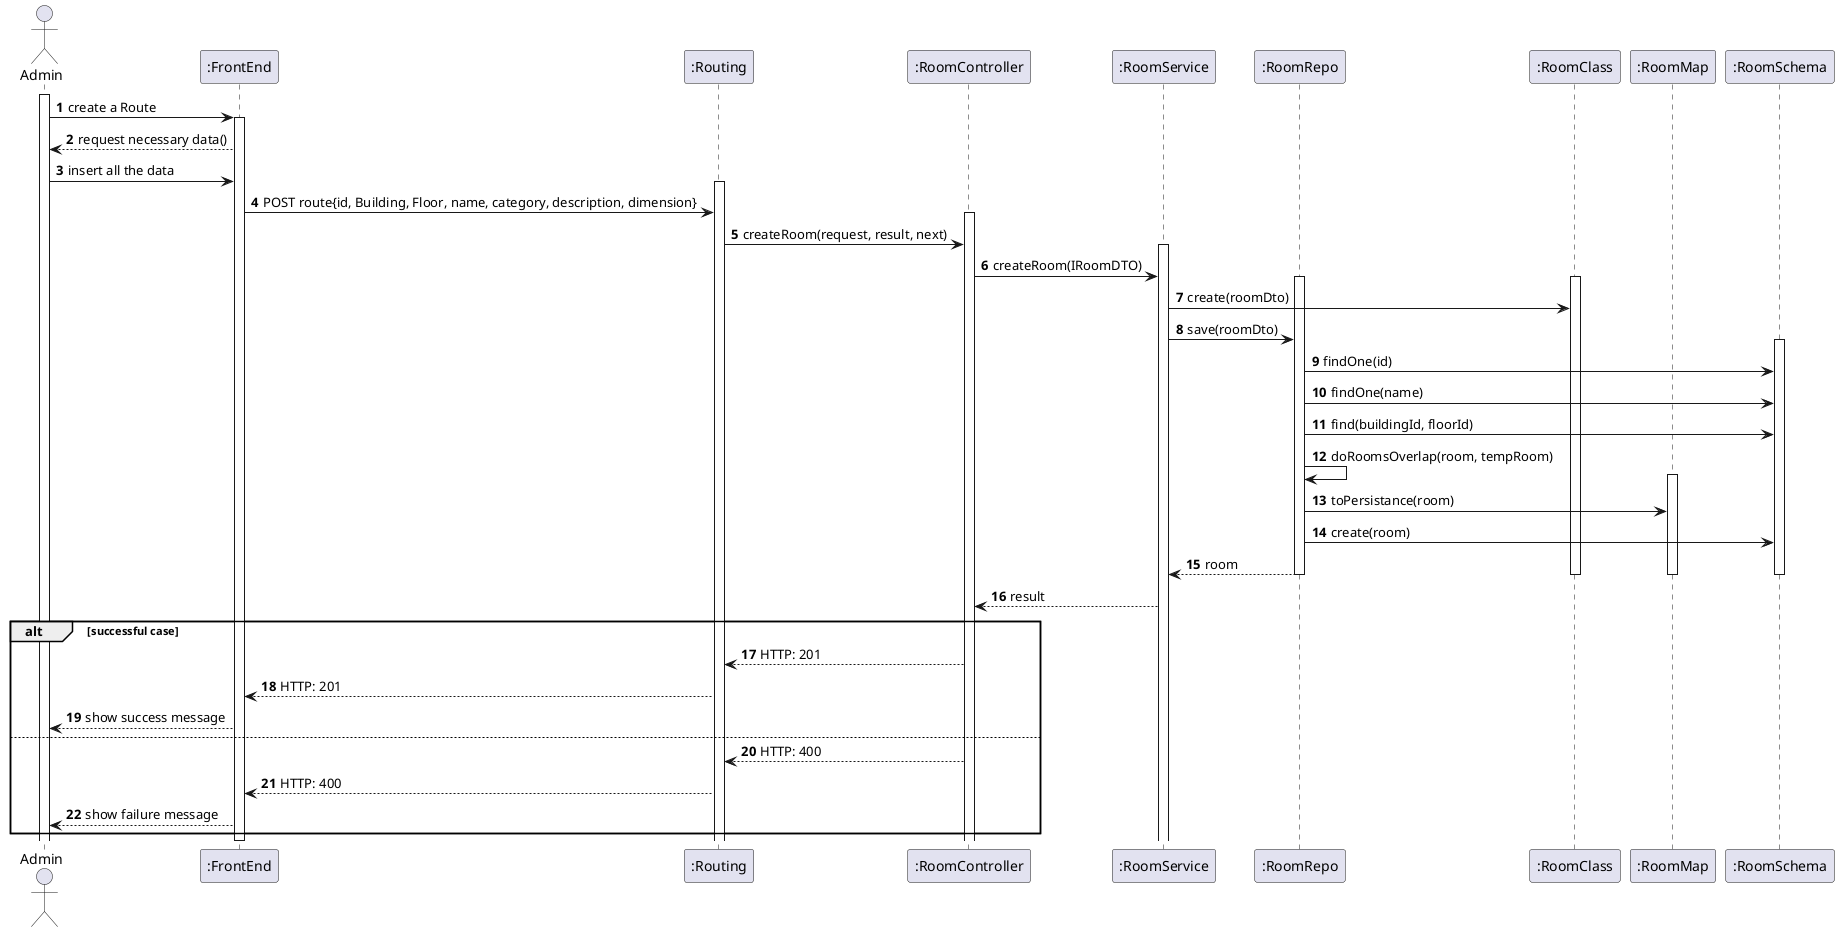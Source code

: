 @startuml
autonumber
'hide footbox
actor "Admin" as admin

participant ":FrontEnd" as sys
participant ":Routing" as route
participant ":RoomController" as ctrl
participant ":RoomService" as srvc
participant ":RoomRepo" as repo
participant ":RoomClass" as room
participant ":RoomMap" as roomMap
participant ":RoomSchema" as roomSchema

activate admin

admin -> sys: create a Route
activate sys

sys --> admin: request necessary data()
admin -> sys : insert all the data
activate route
sys -> route: POST route{id, Building, Floor, name, category, description, dimension}
activate ctrl
route -> ctrl: createRoom(request, result, next)
activate srvc
ctrl -> srvc: createRoom(IRoomDTO)
activate repo
activate room
srvc -> room: create(roomDto)
srvc -> repo: save(roomDto)
activate roomSchema
repo -> roomSchema: findOne(id)
repo -> roomSchema: findOne(name)
repo -> roomSchema: find(buildingId, floorId)
repo -> repo: doRoomsOverlap(room, tempRoom)
activate roomMap
repo -> roomMap: toPersistance(room)
repo -> roomSchema: create(room)
repo --> srvc: room
deactivate roomSchema
deactivate roomMap
deactivate room
deactivate repo
srvc --> ctrl: result

alt successful case
    ctrl --> route : HTTP: 201
    route --> sys: HTTP: 201
    sys --> admin: show success message
else
    ctrl --> route : HTTP: 400
    route --> sys: HTTP: 400
    sys --> admin: show failure message
end
deactivate sys
@enduml